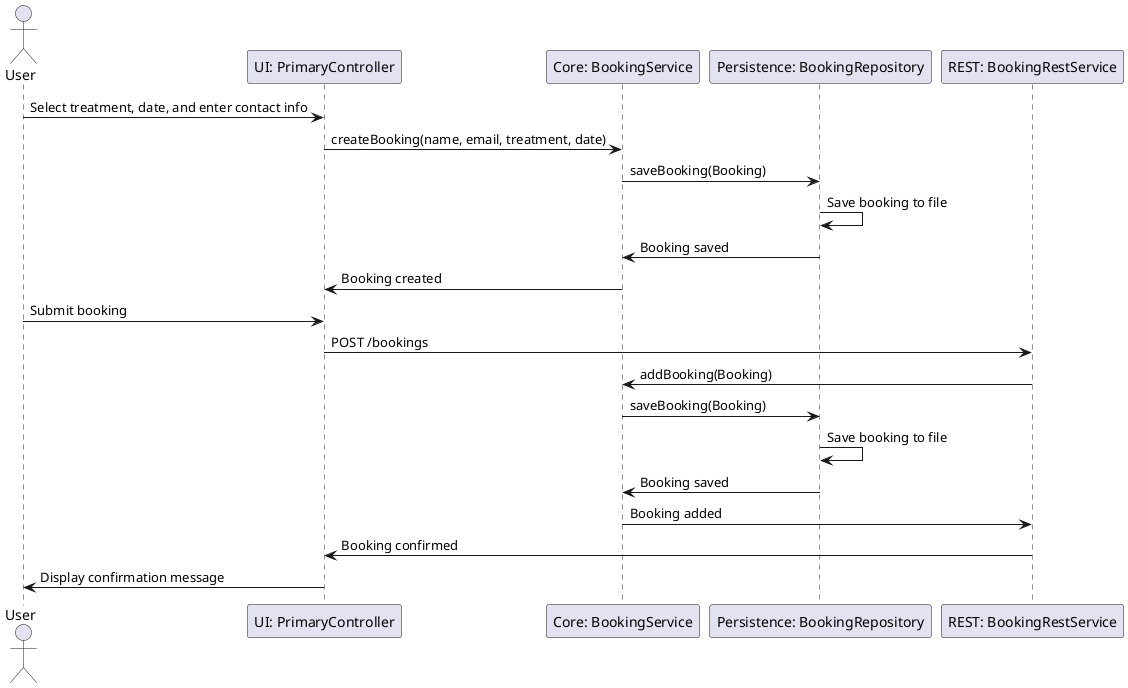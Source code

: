 @startuml
actor User
participant "UI: PrimaryController" as UI
participant "Core: BookingService" as Core
participant "Persistence: BookingRepository" as Persistence
participant "REST: BookingRestService" as REST

User -> UI: Select treatment, date, and enter contact info
UI -> Core: createBooking(name, email, treatment, date)
Core -> Persistence: saveBooking(Booking)
Persistence -> Persistence: Save booking to file
Persistence -> Core: Booking saved
Core -> UI: Booking created

User -> UI: Submit booking
UI -> REST: POST /bookings
REST -> Core: addBooking(Booking)
Core -> Persistence: saveBooking(Booking)
Persistence -> Persistence: Save booking to file
Persistence -> Core: Booking saved
Core -> REST: Booking added
REST -> UI: Booking confirmed

UI -> User: Display confirmation message
@enduml